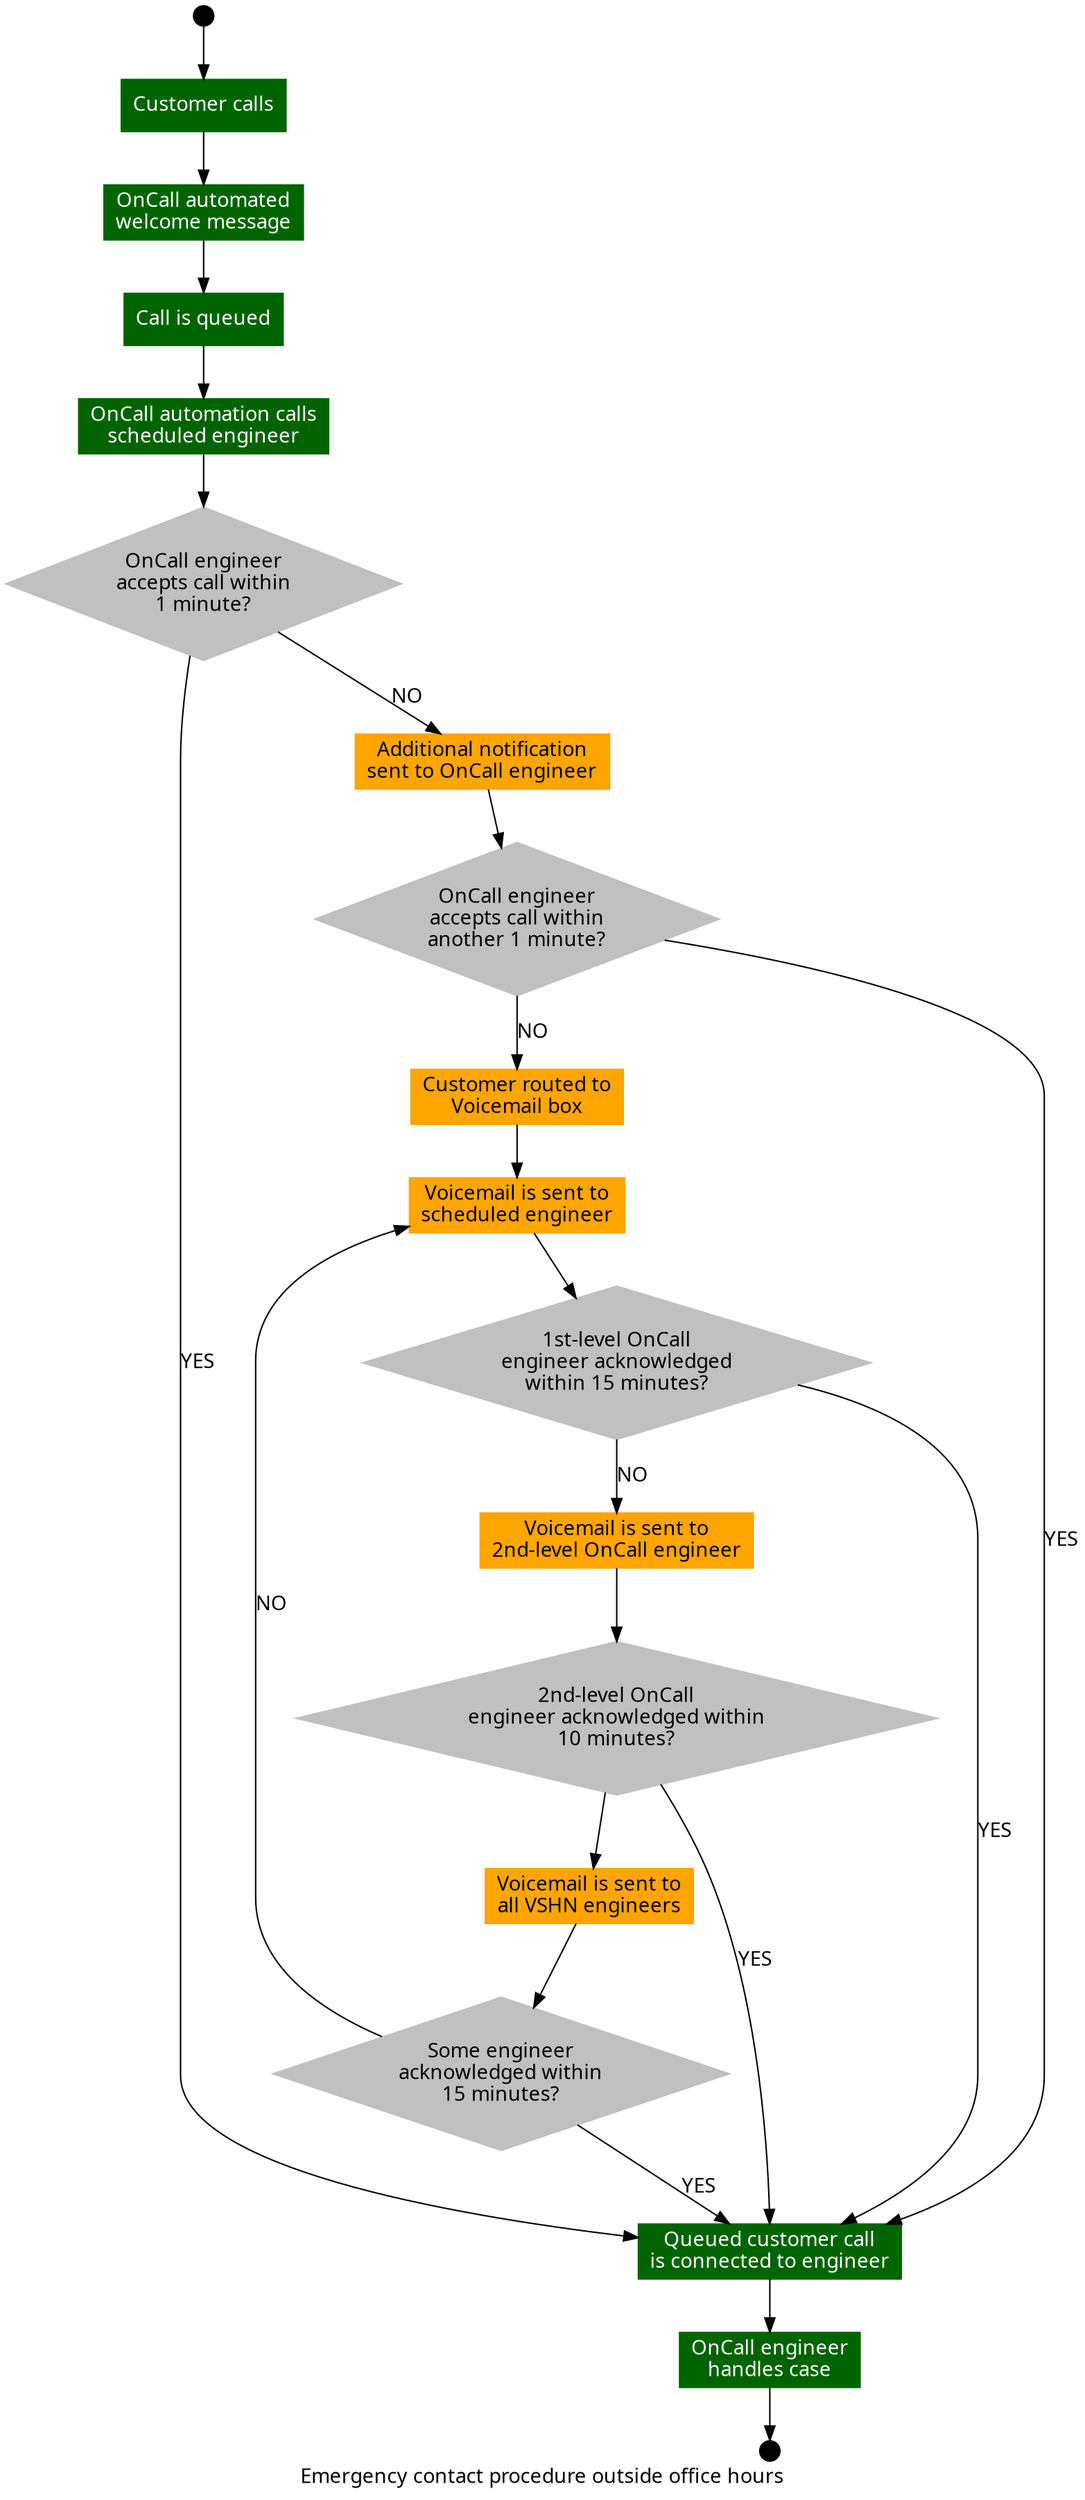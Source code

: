 digraph "VSHN" {
  graph [ fontname = "Ubuntu",
          label = "Emergency contact procedure outside office hours" ];

  node [ shape=circle,
         color=black,
         style=filled,
         width=0.20 ]; start [label=""]; stop [label=""];

  node [ shape=diamond,
         style=filled,
         color=grey,
         fontname="Ubuntu" ];

  Q1 [ label="OnCall engineer\naccepts call within\n1 minute?" ];
  Q2 [ label="OnCall engineer\naccepts call within\nanother 1 minute?" ];
  Q3 [ label="1st-level OnCall\nengineer acknowledged\nwithin 15 minutes?" ];
  Q4 [ label="2nd-level OnCall\nengineer acknowledged within\n10 minutes?" ];
  Q5 [ label="Some engineer\nacknowledged within\n15 minutes?" ];

  node [ shape = rect,
         distortion = "0.0",
         orientation = "0.0",
         skew = "0.0",
         color = darkgreen,
         fontcolor="white",
         fontname = "Ubuntu" ];

  A [ label="Customer calls" ];
  B [ label="OnCall automated\nwelcome message" ];
  C [ label="Call is queued" ];
  D [ label="OnCall automation calls\nscheduled engineer" ];
  E [ label="Queued customer call\nis connected to engineer" ];
  F [ label="OnCall engineer\nhandles case" ];

  node [ shape = rect,
         distortion = "0.0",
         orientation = "0.0",
         skew = "0.0",
         color = orange,
         fontcolor="black",
         fontname = "Ubuntu" ];

  G [ label="Additional notification\nsent to OnCall engineer" ];
  H [ label="Customer routed to\nVoicemail box" ];
  I [ label="Voicemail is sent to\nscheduled engineer" ];
  J [ label="Voicemail is sent to\n2nd-level OnCall engineer" ];
  K [ label="Voicemail is sent to\nall VSHN engineers" ];

  start -> A;
  A -> B;
  B -> C;
  C -> D;
  D -> Q1;
  Q1 -> E [ label=YES,fontname="Ubuntu" ];
  E -> F;
  F -> stop;

  Q1 -> G [ label=NO, fontname="Ubuntu" ];
  G -> Q2;
  Q2 -> E [ label=YES, fontname="Ubuntu" ];

  Q2 -> H [ label=NO, fontname="Ubuntu" ];
  H -> I;
  I -> Q3;
  Q3 -> E [ label=YES, fontname="Ubuntu" ];

  Q3 -> J [ label=NO, fontname="Ubuntu" ];
  J -> Q4;
  Q4 -> E [ label=YES, fontname="Ubuntu" ];

  Q4 -> K;
  K -> Q5;
  Q5 -> E [ label=YES, fontname="Ubuntu" ];

  Q5 -> I [ label=NO, fontname="Ubuntu" ];
}
